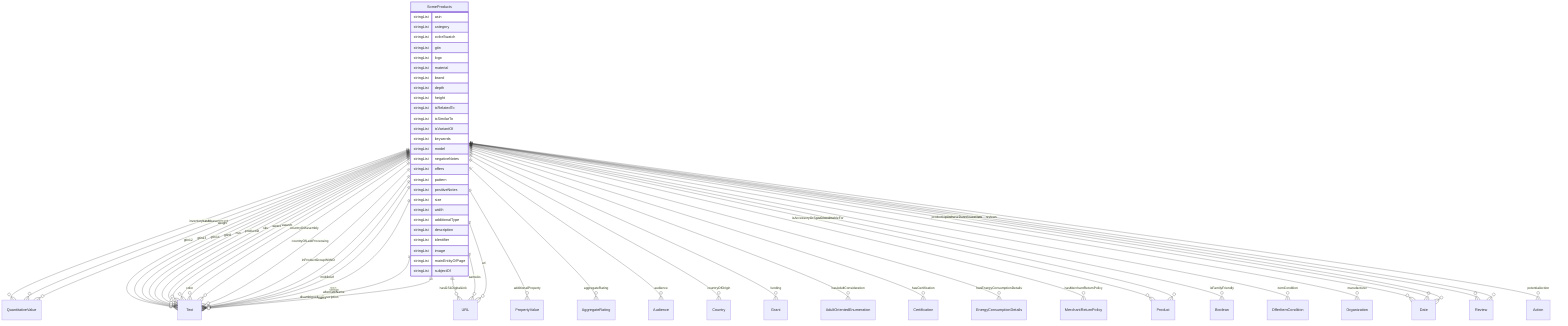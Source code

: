 erDiagram
SomeProducts {
    stringList asin  
    stringList category  
    stringList colorSwatch  
    stringList gtin  
    stringList logo  
    stringList material  
    stringList brand  
    stringList depth  
    stringList height  
    stringList isRelatedTo  
    stringList isSimilarTo  
    stringList isVariantOf  
    stringList keywords  
    stringList model  
    stringList negativeNotes  
    stringList offers  
    stringList pattern  
    stringList positiveNotes  
    stringList size  
    stringList width  
    stringList additionalType  
    stringList description  
    stringList identifier  
    stringList image  
    stringList mainEntityOfPage  
    stringList subjectOf  
}

SomeProducts ||--}o QuantitativeValue : "inventoryLevel"
SomeProducts ||--}o Text : "gtin12"
SomeProducts ||--}o Text : "gtin13"
SomeProducts ||--}o Text : "gtin14"
SomeProducts ||--}o Text : "gtin8"
SomeProducts ||--}o URL : "hasGS1DigitalLink"
SomeProducts ||--}o Text : "nsn"
SomeProducts ||--}o Text : "productID"
SomeProducts ||--}o Text : "sku"
SomeProducts ||--}o PropertyValue : "additionalProperty"
SomeProducts ||--}o AggregateRating : "aggregateRating"
SomeProducts ||--}o Audience : "audience"
SomeProducts ||--}o Text : "award"
SomeProducts ||--}o Text : "awards"
SomeProducts ||--}o Text : "color"
SomeProducts ||--}o Text : "countryOfAssembly"
SomeProducts ||--}o Text : "countryOfLastProcessing"
SomeProducts ||--}o Country : "countryOfOrigin"
SomeProducts ||--}o Grant : "funding"
SomeProducts ||--}o AdultOrientedEnumeration : "hasAdultConsideration"
SomeProducts ||--}o Certification : "hasCertification"
SomeProducts ||--}o EnergyConsumptionDetails : "hasEnergyConsumptionDetails"
SomeProducts ||--}o QuantitativeValue : "hasMeasurement"
SomeProducts ||--}o MerchantReturnPolicy : "hasMerchantReturnPolicy"
SomeProducts ||--}o Text : "inProductGroupWithID"
SomeProducts ||--}o Product : "isAccessoryOrSparePartFor"
SomeProducts ||--}o Product : "isConsumableFor"
SomeProducts ||--}o Boolean : "isFamilyFriendly"
SomeProducts ||--}o OfferItemCondition : "itemCondition"
SomeProducts ||--}o Organization : "manufacturer"
SomeProducts ||--}o Text : "mobileUrl"
SomeProducts ||--}o Text : "mpn"
SomeProducts ||--}o Date : "productionDate"
SomeProducts ||--}o Date : "purchaseDate"
SomeProducts ||--}o Date : "releaseDate"
SomeProducts ||--}o Review : "review"
SomeProducts ||--}o Review : "reviews"
SomeProducts ||--}o Text : "slogan"
SomeProducts ||--}o QuantitativeValue : "weight"
SomeProducts ||--}o Text : "alternateName"
SomeProducts ||--}o Text : "disambiguatingDescription"
SomeProducts ||--}o Text : "name"
SomeProducts ||--}o URL : "sameAs"
SomeProducts ||--}o Action : "potentialAction"
SomeProducts ||--}o URL : "url"